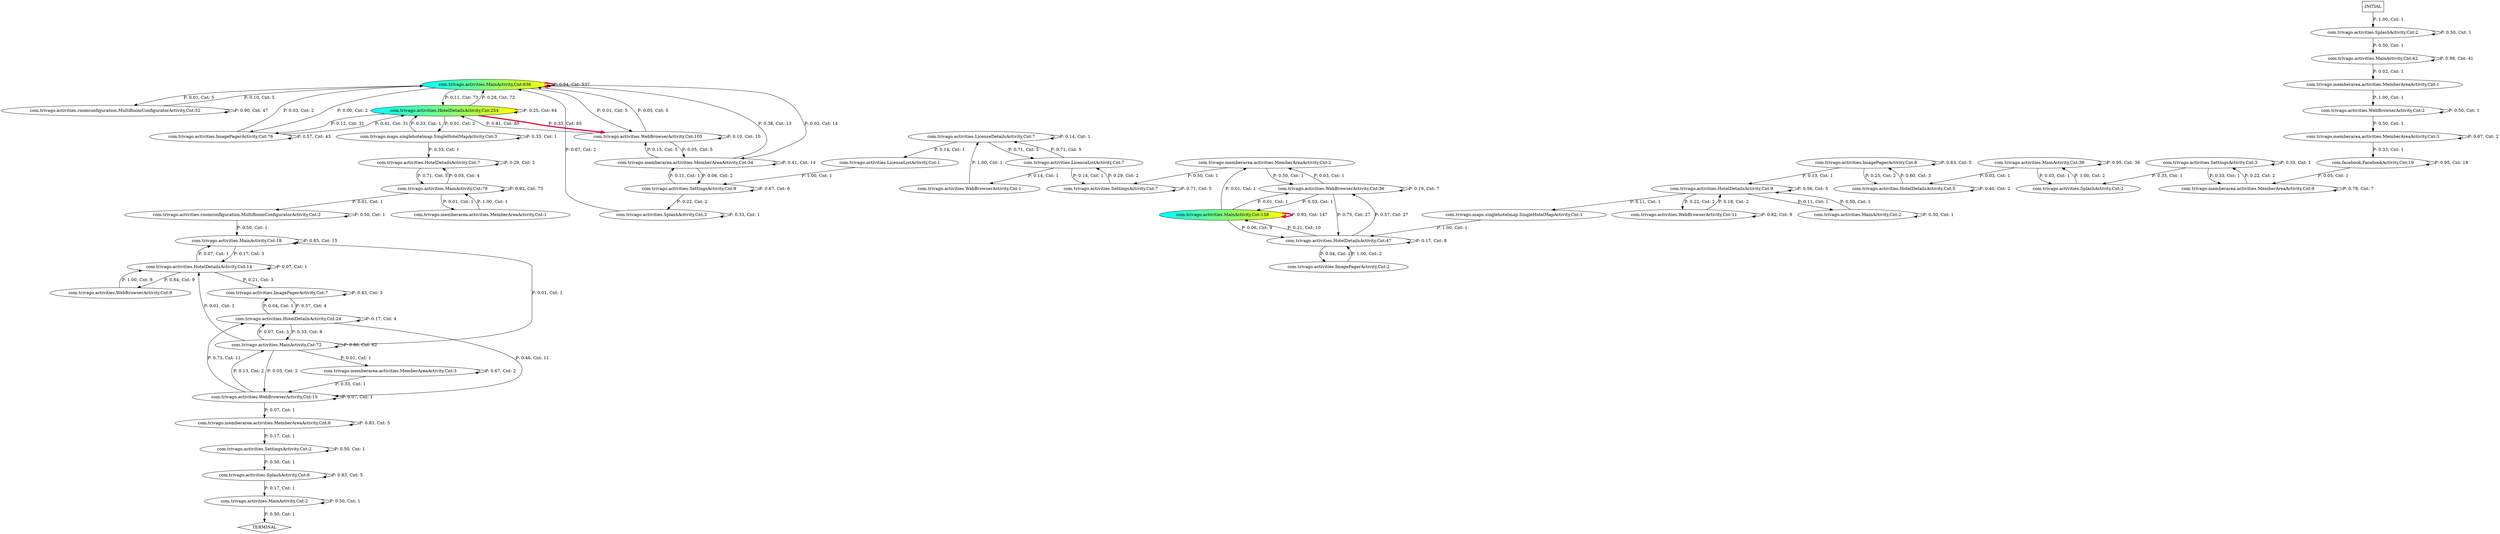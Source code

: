 digraph G {
  23 [label="com.trivago.activities.MainActivity,Cnt:636", fillcolor="cyan:yellow", style="filled"];
  7 [label="com.trivago.activities.HotelDetailsActivity,Cnt:254", fillcolor="cyan:yellow", style="filled"];
  21 [label="com.trivago.activities.MainActivity,Cnt:158", fillcolor="cyan:yellow", style="filled"];
  38 [label="com.trivago.activities.WebBrowserActivity,Cnt:105"];
  20 [label="com.trivago.activities.MainActivity,Cnt:79"];
  11 [label="com.trivago.activities.ImagePagerActivity,Cnt:76"];
  22 [label="com.trivago.activities.MainActivity,Cnt:72"];
  40 [label="com.trivago.activities.roomconfiguration.MultiRoomConfiguratorActivity,Cnt:52"];
  6 [label="com.trivago.activities.HotelDetailsActivity,Cnt:47"];
  18 [label="com.trivago.activities.MainActivity,Cnt:42"];
  19 [label="com.trivago.activities.MainActivity,Cnt:38"];
  37 [label="com.trivago.activities.WebBrowserActivity,Cnt:36"];
  50 [label="com.trivago.memberarea.activities.MemberAreaActivity,Cnt:34"];
  4 [label="com.trivago.activities.HotelDetailsActivity,Cnt:24"];
  0 [label="com.facebook.FacebookActivity,Cnt:19"];
  16 [label="com.trivago.activities.MainActivity,Cnt:18"];
  36 [label="com.trivago.activities.WebBrowserActivity,Cnt:15"];
  3 [label="com.trivago.activities.HotelDetailsActivity,Cnt:14"];
  34 [label="com.trivago.activities.WebBrowserActivity,Cnt:11"];
  5 [label="com.trivago.activities.HotelDetailsActivity,Cnt:9"];
  27 [label="com.trivago.activities.SettingsActivity,Cnt:9"];
  32 [label="com.trivago.activities.WebBrowserActivity,Cnt:9"];
  48 [label="com.trivago.memberarea.activities.MemberAreaActivity,Cnt:9"];
  10 [label="com.trivago.activities.ImagePagerActivity,Cnt:8"];
  1 [label="com.trivago.activities.HotelDetailsActivity,Cnt:7"];
  9 [label="com.trivago.activities.ImagePagerActivity,Cnt:7"];
  12 [label="com.trivago.activities.LicenseDetailsActivity,Cnt:7"];
  14 [label="com.trivago.activities.LicenseListActivity,Cnt:7"];
  24 [label="com.trivago.activities.SettingsActivity,Cnt:7"];
  29 [label="com.trivago.activities.SplashActivity,Cnt:6"];
  46 [label="com.trivago.memberarea.activities.MemberAreaActivity,Cnt:6"];
  2 [label="com.trivago.activities.HotelDetailsActivity,Cnt:5"];
  26 [label="com.trivago.activities.SettingsActivity,Cnt:3"];
  31 [label="com.trivago.activities.SplashActivity,Cnt:3"];
  42 [label="com.trivago.maps.singlehotelmap.SingleHotelMapActivity,Cnt:3"];
  45 [label="com.trivago.memberarea.activities.MemberAreaActivity,Cnt:3"];
  49 [label="com.trivago.memberarea.activities.MemberAreaActivity,Cnt:3"];
  8 [label="com.trivago.activities.ImagePagerActivity,Cnt:2"];
  15 [label="com.trivago.activities.MainActivity,Cnt:2"];
  17 [label="com.trivago.activities.MainActivity,Cnt:2"];
  25 [label="com.trivago.activities.SettingsActivity,Cnt:2"];
  28 [label="com.trivago.activities.SplashActivity,Cnt:2"];
  30 [label="com.trivago.activities.SplashActivity,Cnt:2"];
  35 [label="com.trivago.activities.WebBrowserActivity,Cnt:2"];
  39 [label="com.trivago.activities.roomconfiguration.MultiRoomConfiguratorActivity,Cnt:2"];
  47 [label="com.trivago.memberarea.activities.MemberAreaActivity,Cnt:2"];
  13 [label="com.trivago.activities.LicenseListActivity,Cnt:1"];
  33 [label="com.trivago.activities.WebBrowserActivity,Cnt:1"];
  41 [label="com.trivago.maps.singlehotelmap.SingleHotelMapActivity,Cnt:1"];
  43 [label="com.trivago.memberarea.activities.MemberAreaActivity,Cnt:1"];
  44 [label="com.trivago.memberarea.activities.MemberAreaActivity,Cnt:1"];
  51 [label="TERMINAL",shape=diamond];
  52 [label="INITIAL",shape=box];
23->23 [label="P: 0.84, Cnt: 537", color="crimson", penwidth=4];
21->21 [label="P: 0.93, Cnt: 147", color="crimson", penwidth=4];
7->38 [label="P: 0.33, Cnt: 85", color="crimson", penwidth=4];
38->7 [label="P: 0.81, Cnt: 85"];
20->20 [label="P: 0.92, Cnt: 73"];
23->7 [label="P: 0.11, Cnt: 73"];
7->23 [label="P: 0.28, Cnt: 72"];
7->7 [label="P: 0.25, Cnt: 64"];
22->22 [label="P: 0.86, Cnt: 62"];
40->40 [label="P: 0.90, Cnt: 47"];
11->11 [label="P: 0.57, Cnt: 43"];
18->18 [label="P: 0.98, Cnt: 41"];
19->19 [label="P: 0.95, Cnt: 36"];
7->11 [label="P: 0.12, Cnt: 31"];
11->7 [label="P: 0.41, Cnt: 31"];
6->37 [label="P: 0.57, Cnt: 27"];
37->6 [label="P: 0.75, Cnt: 27"];
0->0 [label="P: 0.95, Cnt: 18"];
16->16 [label="P: 0.83, Cnt: 15"];
23->50 [label="P: 0.02, Cnt: 14"];
50->50 [label="P: 0.41, Cnt: 14"];
50->23 [label="P: 0.38, Cnt: 13"];
4->36 [label="P: 0.46, Cnt: 11"];
36->4 [label="P: 0.73, Cnt: 11"];
6->21 [label="P: 0.21, Cnt: 10"];
38->38 [label="P: 0.10, Cnt: 10"];
3->32 [label="P: 0.64, Cnt: 9"];
21->6 [label="P: 0.06, Cnt: 9"];
32->3 [label="P: 1.00, Cnt: 9"];
34->34 [label="P: 0.82, Cnt: 9"];
4->22 [label="P: 0.33, Cnt: 8"];
6->6 [label="P: 0.17, Cnt: 8"];
37->37 [label="P: 0.19, Cnt: 7"];
48->48 [label="P: 0.78, Cnt: 7"];
27->27 [label="P: 0.67, Cnt: 6"];
1->20 [label="P: 0.71, Cnt: 5"];
5->5 [label="P: 0.56, Cnt: 5"];
10->10 [label="P: 0.63, Cnt: 5"];
12->14 [label="P: 0.71, Cnt: 5"];
14->12 [label="P: 0.71, Cnt: 5"];
22->4 [label="P: 0.07, Cnt: 5"];
23->38 [label="P: 0.01, Cnt: 5"];
23->40 [label="P: 0.01, Cnt: 5"];
24->24 [label="P: 0.71, Cnt: 5"];
29->29 [label="P: 0.83, Cnt: 5"];
38->23 [label="P: 0.05, Cnt: 5"];
38->50 [label="P: 0.05, Cnt: 5"];
40->23 [label="P: 0.10, Cnt: 5"];
46->46 [label="P: 0.83, Cnt: 5"];
50->38 [label="P: 0.15, Cnt: 5"];
4->4 [label="P: 0.17, Cnt: 4"];
9->4 [label="P: 0.57, Cnt: 4"];
20->1 [label="P: 0.05, Cnt: 4"];
2->10 [label="P: 0.60, Cnt: 3"];
3->9 [label="P: 0.21, Cnt: 3"];
9->9 [label="P: 0.43, Cnt: 3"];
16->3 [label="P: 0.17, Cnt: 3"];
1->1 [label="P: 0.29, Cnt: 2"];
2->2 [label="P: 0.40, Cnt: 2"];
5->34 [label="P: 0.22, Cnt: 2"];
6->8 [label="P: 0.04, Cnt: 2"];
7->42 [label="P: 0.01, Cnt: 2"];
8->6 [label="P: 1.00, Cnt: 2"];
10->2 [label="P: 0.25, Cnt: 2"];
11->23 [label="P: 0.03, Cnt: 2"];
22->36 [label="P: 0.03, Cnt: 2"];
23->11 [label="P: 0.00, Cnt: 2"];
24->14 [label="P: 0.29, Cnt: 2"];
27->31 [label="P: 0.22, Cnt: 2"];
28->19 [label="P: 1.00, Cnt: 2"];
31->23 [label="P: 0.67, Cnt: 2"];
34->5 [label="P: 0.18, Cnt: 2"];
36->22 [label="P: 0.13, Cnt: 2"];
45->45 [label="P: 0.67, Cnt: 2"];
48->26 [label="P: 0.22, Cnt: 2"];
49->49 [label="P: 0.67, Cnt: 2"];
50->27 [label="P: 0.06, Cnt: 2"];
0->48 [label="P: 0.05, Cnt: 1"];
3->3 [label="P: 0.07, Cnt: 1"];
3->16 [label="P: 0.07, Cnt: 1"];
4->9 [label="P: 0.04, Cnt: 1"];
5->15 [label="P: 0.11, Cnt: 1"];
5->41 [label="P: 0.11, Cnt: 1"];
10->5 [label="P: 0.13, Cnt: 1"];
12->12 [label="P: 0.14, Cnt: 1"];
12->13 [label="P: 0.14, Cnt: 1"];
13->27 [label="P: 1.00, Cnt: 1"];
14->24 [label="P: 0.14, Cnt: 1"];
14->33 [label="P: 0.14, Cnt: 1"];
15->5 [label="P: 0.50, Cnt: 1"];
15->15 [label="P: 0.50, Cnt: 1"];
17->17 [label="P: 0.50, Cnt: 1"];
17->51 [label="P: 0.50, Cnt: 1"];
18->44 [label="P: 0.02, Cnt: 1"];
19->2 [label="P: 0.03, Cnt: 1"];
19->28 [label="P: 0.03, Cnt: 1"];
20->39 [label="P: 0.01, Cnt: 1"];
20->43 [label="P: 0.01, Cnt: 1"];
21->37 [label="P: 0.01, Cnt: 1"];
21->47 [label="P: 0.01, Cnt: 1"];
22->3 [label="P: 0.01, Cnt: 1"];
22->16 [label="P: 0.01, Cnt: 1"];
22->49 [label="P: 0.01, Cnt: 1"];
25->25 [label="P: 0.50, Cnt: 1"];
25->29 [label="P: 0.50, Cnt: 1"];
26->26 [label="P: 0.33, Cnt: 1"];
26->28 [label="P: 0.33, Cnt: 1"];
26->48 [label="P: 0.33, Cnt: 1"];
27->50 [label="P: 0.11, Cnt: 1"];
29->17 [label="P: 0.17, Cnt: 1"];
30->18 [label="P: 0.50, Cnt: 1"];
30->30 [label="P: 0.50, Cnt: 1"];
31->31 [label="P: 0.33, Cnt: 1"];
33->12 [label="P: 1.00, Cnt: 1"];
35->35 [label="P: 0.50, Cnt: 1"];
35->45 [label="P: 0.50, Cnt: 1"];
36->36 [label="P: 0.07, Cnt: 1"];
36->46 [label="P: 0.07, Cnt: 1"];
37->21 [label="P: 0.03, Cnt: 1"];
37->47 [label="P: 0.03, Cnt: 1"];
39->16 [label="P: 0.50, Cnt: 1"];
39->39 [label="P: 0.50, Cnt: 1"];
41->6 [label="P: 1.00, Cnt: 1"];
42->7 [label="P: 0.33, Cnt: 1"];
42->1 [label="P: 0.33, Cnt: 1"];
42->42 [label="P: 0.33, Cnt: 1"];
43->20 [label="P: 1.00, Cnt: 1"];
44->35 [label="P: 1.00, Cnt: 1"];
45->0 [label="P: 0.33, Cnt: 1"];
46->25 [label="P: 0.17, Cnt: 1"];
47->24 [label="P: 0.50, Cnt: 1"];
47->37 [label="P: 0.50, Cnt: 1"];
49->36 [label="P: 0.33, Cnt: 1"];
52->30 [label="P: 1.00, Cnt: 1"];
}
